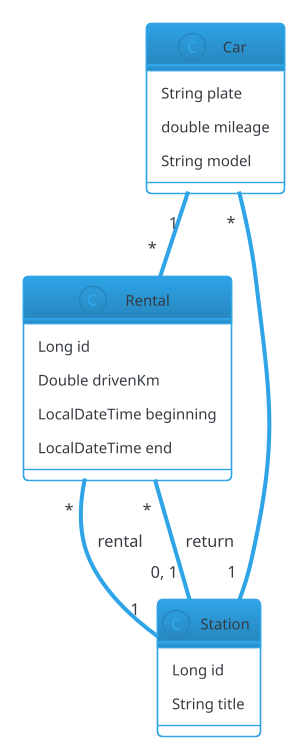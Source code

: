 @startuml
scale 1.3
'left to right direction
!theme cerulean-outline


skinparam backgroundcolor white

'https://plantuml.com/class-diagram
class Rental {
    Long id
    Double drivenKm
    LocalDateTime beginning
    LocalDateTime end
}

class Car {
    String plate
    double mileage
    String model
}

class Station {
    Long id
    String title
}

Car "1" -- "*" Rental
Car "*" --  "1" Station
Rental "*" -- "1" Station :"rental"
Rental "*" -down- "0, 1" Station : "return"
@enduml